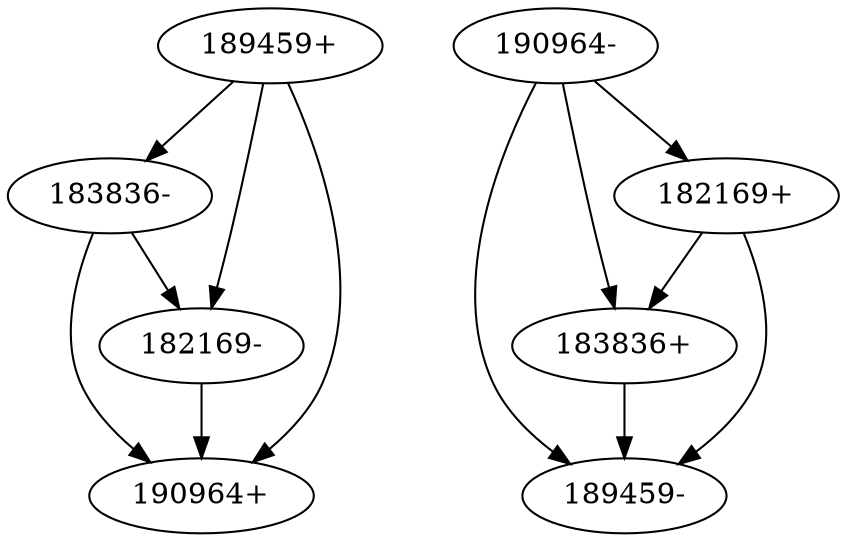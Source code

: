 digraph G {
"183836-" [l=13589]
"189459-" [l=21956]
"189459+" [l=21956]
"183836+" [l=13589]
"182169+" [l=17429]
"190964+" [l=36887]
"182169-" [l=17429]
"190964-" [l=36887]
"183836+" -> "189459-" [d=72 e=100 n=15]
"189459+" -> "183836-" [d=72 e=100 n=15]
"189459+" -> "182169-" [d=13837 e=100 n=6]
"189459+" -> "190964+" [d=32409 e=100 n=1]
"182169+" -> "189459-" [d=13837 e=100 n=6]
"182169+" -> "183836+" [d=447 e=100 n=24]
"190964-" -> "189459-" [d=32409 e=100 n=1]
"190964-" -> "183836+" [d=18931 e=100 n=2]
"190964-" -> "182169+" [d=1310 e=100 n=14]
"183836-" -> "182169-" [d=447 e=100 n=24]
"183836-" -> "190964+" [d=18931 e=100 n=2]
"182169-" -> "190964+" [d=1310 e=100 n=14]
}
